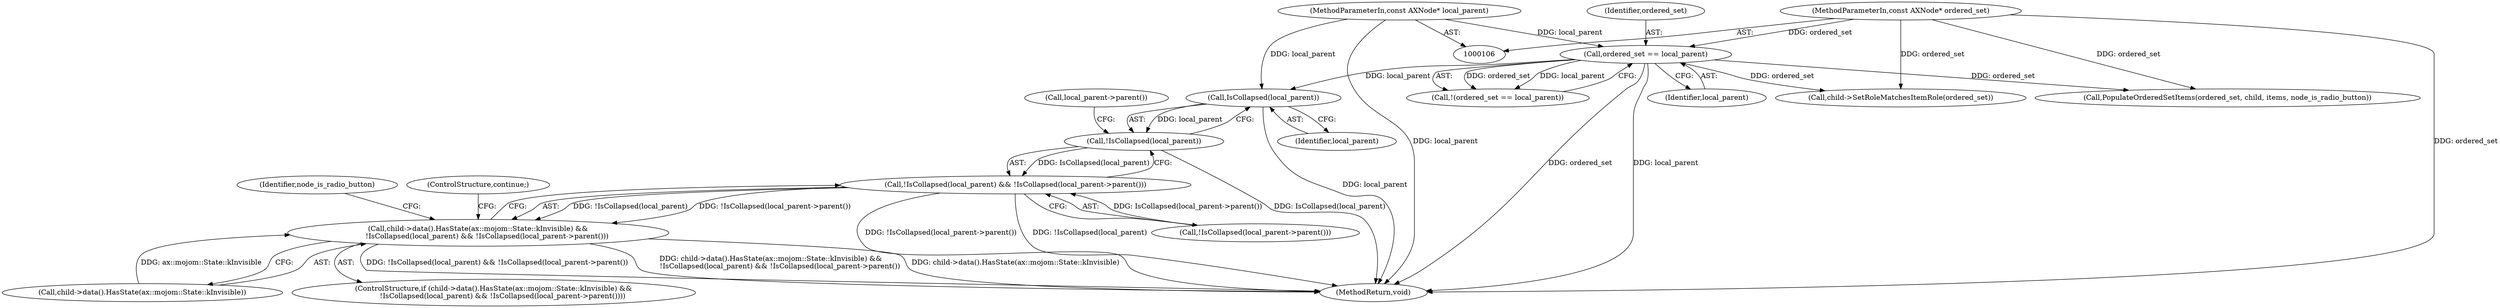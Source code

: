 digraph "0_Chrome_6a310d99a741f9ba5e4e537c5ec49d3adbe5876f@pointer" {
"1000149" [label="(Call,IsCollapsed(local_parent))"];
"1000114" [label="(Call,ordered_set == local_parent)"];
"1000107" [label="(MethodParameterIn,const AXNode* ordered_set)"];
"1000108" [label="(MethodParameterIn,const AXNode* local_parent)"];
"1000148" [label="(Call,!IsCollapsed(local_parent))"];
"1000147" [label="(Call,!IsCollapsed(local_parent) && !IsCollapsed(local_parent->parent()))"];
"1000144" [label="(Call,child->data().HasState(ax::mojom::State::kInvisible) &&\n        !IsCollapsed(local_parent) && !IsCollapsed(local_parent->parent()))"];
"1000114" [label="(Call,ordered_set == local_parent)"];
"1000170" [label="(Call,child->SetRoleMatchesItemRole(ordered_set))"];
"1000148" [label="(Call,!IsCollapsed(local_parent))"];
"1000158" [label="(Identifier,node_is_radio_button)"];
"1000113" [label="(Call,!(ordered_set == local_parent))"];
"1000153" [label="(Call,local_parent->parent())"];
"1000115" [label="(Identifier,ordered_set)"];
"1000145" [label="(Call,child->data().HasState(ax::mojom::State::kInvisible))"];
"1000149" [label="(Call,IsCollapsed(local_parent))"];
"1000143" [label="(ControlStructure,if (child->data().HasState(ax::mojom::State::kInvisible) &&\n        !IsCollapsed(local_parent) && !IsCollapsed(local_parent->parent())))"];
"1000187" [label="(Call,PopulateOrderedSetItems(ordered_set, child, items, node_is_radio_button))"];
"1000150" [label="(Identifier,local_parent)"];
"1000144" [label="(Call,child->data().HasState(ax::mojom::State::kInvisible) &&\n        !IsCollapsed(local_parent) && !IsCollapsed(local_parent->parent()))"];
"1000192" [label="(MethodReturn,void)"];
"1000151" [label="(Call,!IsCollapsed(local_parent->parent()))"];
"1000155" [label="(ControlStructure,continue;)"];
"1000116" [label="(Identifier,local_parent)"];
"1000107" [label="(MethodParameterIn,const AXNode* ordered_set)"];
"1000108" [label="(MethodParameterIn,const AXNode* local_parent)"];
"1000147" [label="(Call,!IsCollapsed(local_parent) && !IsCollapsed(local_parent->parent()))"];
"1000149" -> "1000148"  [label="AST: "];
"1000149" -> "1000150"  [label="CFG: "];
"1000150" -> "1000149"  [label="AST: "];
"1000148" -> "1000149"  [label="CFG: "];
"1000149" -> "1000192"  [label="DDG: local_parent"];
"1000149" -> "1000148"  [label="DDG: local_parent"];
"1000114" -> "1000149"  [label="DDG: local_parent"];
"1000108" -> "1000149"  [label="DDG: local_parent"];
"1000114" -> "1000113"  [label="AST: "];
"1000114" -> "1000116"  [label="CFG: "];
"1000115" -> "1000114"  [label="AST: "];
"1000116" -> "1000114"  [label="AST: "];
"1000113" -> "1000114"  [label="CFG: "];
"1000114" -> "1000192"  [label="DDG: ordered_set"];
"1000114" -> "1000192"  [label="DDG: local_parent"];
"1000114" -> "1000113"  [label="DDG: ordered_set"];
"1000114" -> "1000113"  [label="DDG: local_parent"];
"1000107" -> "1000114"  [label="DDG: ordered_set"];
"1000108" -> "1000114"  [label="DDG: local_parent"];
"1000114" -> "1000170"  [label="DDG: ordered_set"];
"1000114" -> "1000187"  [label="DDG: ordered_set"];
"1000107" -> "1000106"  [label="AST: "];
"1000107" -> "1000192"  [label="DDG: ordered_set"];
"1000107" -> "1000170"  [label="DDG: ordered_set"];
"1000107" -> "1000187"  [label="DDG: ordered_set"];
"1000108" -> "1000106"  [label="AST: "];
"1000108" -> "1000192"  [label="DDG: local_parent"];
"1000148" -> "1000147"  [label="AST: "];
"1000153" -> "1000148"  [label="CFG: "];
"1000147" -> "1000148"  [label="CFG: "];
"1000148" -> "1000192"  [label="DDG: IsCollapsed(local_parent)"];
"1000148" -> "1000147"  [label="DDG: IsCollapsed(local_parent)"];
"1000147" -> "1000144"  [label="AST: "];
"1000147" -> "1000151"  [label="CFG: "];
"1000151" -> "1000147"  [label="AST: "];
"1000144" -> "1000147"  [label="CFG: "];
"1000147" -> "1000192"  [label="DDG: !IsCollapsed(local_parent->parent())"];
"1000147" -> "1000192"  [label="DDG: !IsCollapsed(local_parent)"];
"1000147" -> "1000144"  [label="DDG: !IsCollapsed(local_parent)"];
"1000147" -> "1000144"  [label="DDG: !IsCollapsed(local_parent->parent())"];
"1000151" -> "1000147"  [label="DDG: IsCollapsed(local_parent->parent())"];
"1000144" -> "1000143"  [label="AST: "];
"1000144" -> "1000145"  [label="CFG: "];
"1000145" -> "1000144"  [label="AST: "];
"1000155" -> "1000144"  [label="CFG: "];
"1000158" -> "1000144"  [label="CFG: "];
"1000144" -> "1000192"  [label="DDG: child->data().HasState(ax::mojom::State::kInvisible) &&\n        !IsCollapsed(local_parent) && !IsCollapsed(local_parent->parent())"];
"1000144" -> "1000192"  [label="DDG: child->data().HasState(ax::mojom::State::kInvisible)"];
"1000144" -> "1000192"  [label="DDG: !IsCollapsed(local_parent) && !IsCollapsed(local_parent->parent())"];
"1000145" -> "1000144"  [label="DDG: ax::mojom::State::kInvisible"];
}
